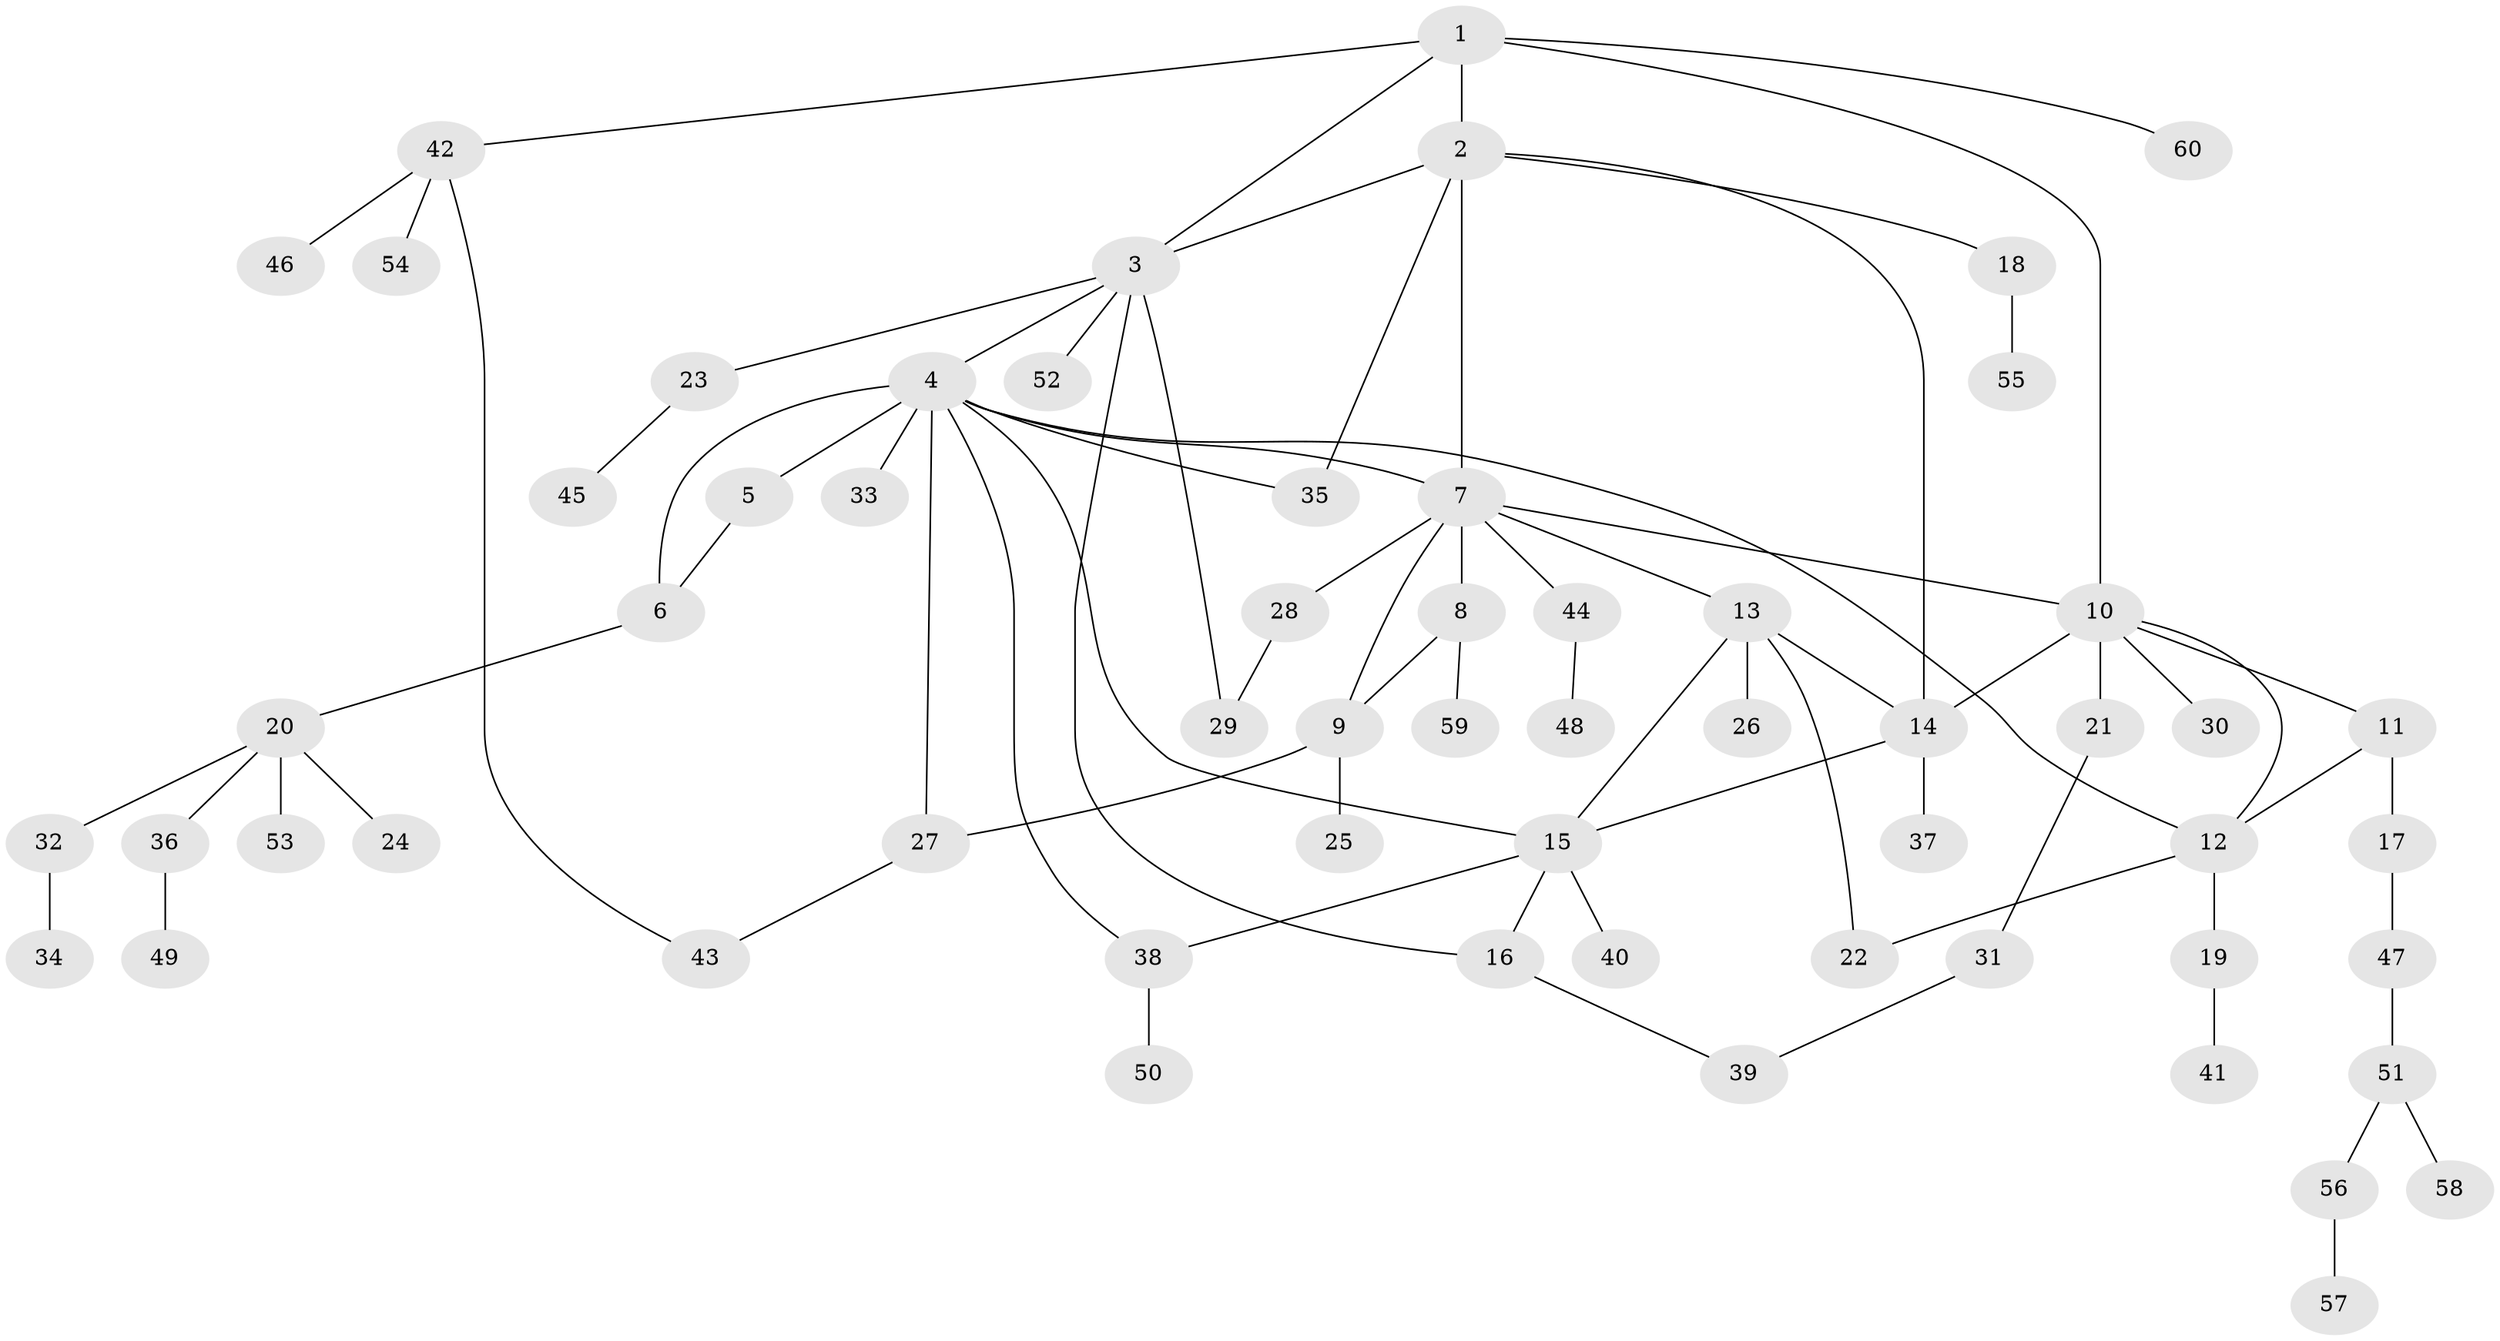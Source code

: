 // Generated by graph-tools (version 1.1) at 2025/50/03/09/25 03:50:30]
// undirected, 60 vertices, 78 edges
graph export_dot {
graph [start="1"]
  node [color=gray90,style=filled];
  1;
  2;
  3;
  4;
  5;
  6;
  7;
  8;
  9;
  10;
  11;
  12;
  13;
  14;
  15;
  16;
  17;
  18;
  19;
  20;
  21;
  22;
  23;
  24;
  25;
  26;
  27;
  28;
  29;
  30;
  31;
  32;
  33;
  34;
  35;
  36;
  37;
  38;
  39;
  40;
  41;
  42;
  43;
  44;
  45;
  46;
  47;
  48;
  49;
  50;
  51;
  52;
  53;
  54;
  55;
  56;
  57;
  58;
  59;
  60;
  1 -- 2;
  1 -- 3;
  1 -- 10;
  1 -- 42;
  1 -- 60;
  2 -- 3;
  2 -- 7;
  2 -- 14;
  2 -- 18;
  2 -- 35;
  3 -- 4;
  3 -- 16;
  3 -- 23;
  3 -- 29;
  3 -- 52;
  4 -- 5;
  4 -- 6;
  4 -- 7;
  4 -- 12;
  4 -- 15;
  4 -- 27;
  4 -- 33;
  4 -- 35;
  4 -- 38;
  5 -- 6;
  6 -- 20;
  7 -- 8;
  7 -- 9;
  7 -- 10;
  7 -- 13;
  7 -- 28;
  7 -- 44;
  8 -- 9;
  8 -- 59;
  9 -- 25;
  9 -- 27;
  10 -- 11;
  10 -- 12;
  10 -- 14;
  10 -- 21;
  10 -- 30;
  11 -- 12;
  11 -- 17;
  12 -- 19;
  12 -- 22;
  13 -- 14;
  13 -- 15;
  13 -- 22;
  13 -- 26;
  14 -- 15;
  14 -- 37;
  15 -- 16;
  15 -- 38;
  15 -- 40;
  16 -- 39;
  17 -- 47;
  18 -- 55;
  19 -- 41;
  20 -- 24;
  20 -- 32;
  20 -- 36;
  20 -- 53;
  21 -- 31;
  23 -- 45;
  27 -- 43;
  28 -- 29;
  31 -- 39;
  32 -- 34;
  36 -- 49;
  38 -- 50;
  42 -- 43;
  42 -- 46;
  42 -- 54;
  44 -- 48;
  47 -- 51;
  51 -- 56;
  51 -- 58;
  56 -- 57;
}
